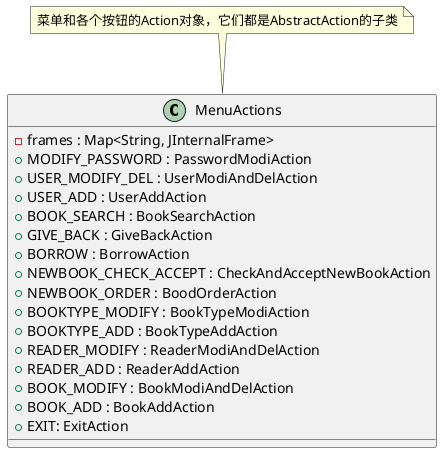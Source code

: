 @startuml MenuActions
 
class MenuActions {
    -frames : Map<String, JInternalFrame>
    +MODIFY_PASSWORD : PasswordModiAction
    +USER_MODIFY_DEL : UserModiAndDelAction
    +USER_ADD : UserAddAction
    +BOOK_SEARCH : BookSearchAction
    +GIVE_BACK : GiveBackAction
    +BORROW : BorrowAction
    +NEWBOOK_CHECK_ACCEPT : CheckAndAcceptNewBookAction
    +NEWBOOK_ORDER : BoodOrderAction 
	+BOOKTYPE_MODIFY : BookTypeModiAction
	+BOOKTYPE_ADD : BookTypeAddAction
	+READER_MODIFY : ReaderModiAndDelAction
	+READER_ADD : ReaderAddAction
	+BOOK_MODIFY : BookModiAndDelAction
	+BOOK_ADD : BookAddAction
    +EXIT: ExitAction
}  
 
note "菜单和各个按钮的Action对象，它们都是AbstractAction的子类" as N0
N0 .. MenuActions
@enduml
